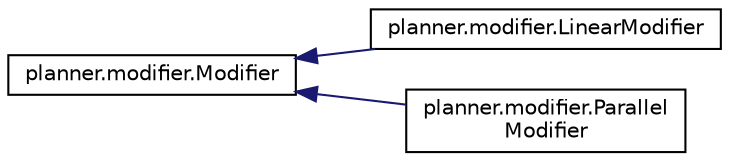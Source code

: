 digraph "Graphical Class Hierarchy"
{
  edge [fontname="Helvetica",fontsize="10",labelfontname="Helvetica",labelfontsize="10"];
  node [fontname="Helvetica",fontsize="10",shape=record];
  rankdir="LR";
  Node1 [label="planner.modifier.Modifier",height=0.2,width=0.4,color="black", fillcolor="white", style="filled",URL="$classplanner_1_1modifier_1_1Modifier.html"];
  Node1 -> Node2 [dir="back",color="midnightblue",fontsize="10",style="solid",fontname="Helvetica"];
  Node2 [label="planner.modifier.LinearModifier",height=0.2,width=0.4,color="black", fillcolor="white", style="filled",URL="$classplanner_1_1modifier_1_1LinearModifier.html"];
  Node1 -> Node3 [dir="back",color="midnightblue",fontsize="10",style="solid",fontname="Helvetica"];
  Node3 [label="planner.modifier.Parallel\lModifier",height=0.2,width=0.4,color="black", fillcolor="white", style="filled",URL="$classplanner_1_1modifier_1_1ParallelModifier.html"];
}

